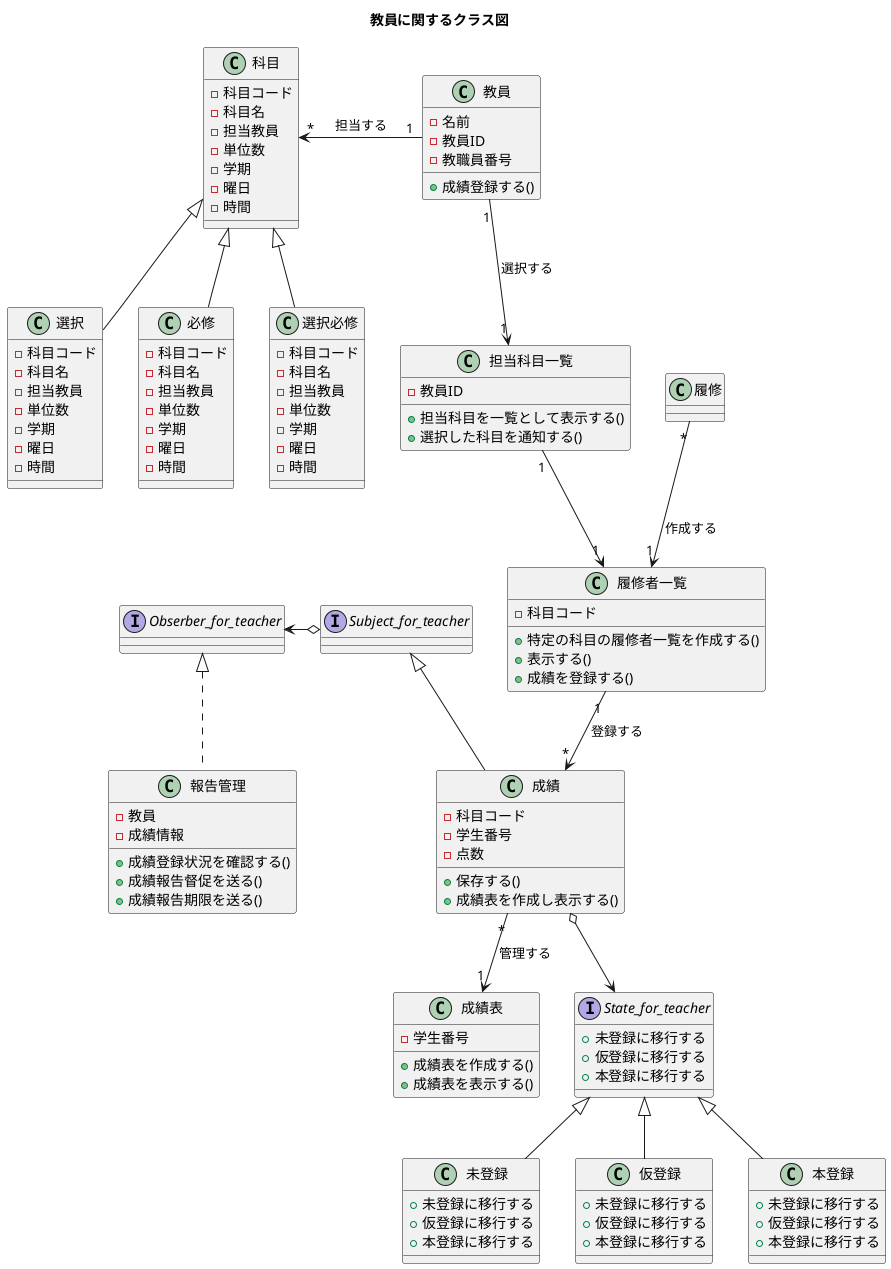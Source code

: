 @startuml 8-4
title 教員に関するクラス図
'教員に関連するクラス'

class 教員{
    - 名前
    - 教員ID
    - 教職員番号
    + 成績登録する()
}

class 科目{
    - 科目コード
    - 科目名
    - 担当教員
    - 単位数
    - 学期
    - 曜日
    - 時間
}

class 必修{
    - 科目コード
    - 科目名
    - 担当教員
    - 単位数
    - 学期
    - 曜日
    - 時間
}

class 選択必修{
    - 科目コード
    - 科目名
    - 担当教員
    - 単位数
    - 学期
    - 曜日
    - 時間  
}

class 選択{
    - 科目コード
    - 科目名
    - 担当教員
    - 単位数
    - 学期
    - 曜日
    - 時間
}

class 担当科目一覧{
    - 教員ID
    + 担当科目を一覧として表示する()
    + 選択した科目を通知する()
}

class 成績 {
    - 科目コード
    - 学生番号
    - 点数
    + 保存する()
    + 成績表を作成し表示する()
}

class 成績表 {
    - 学生番号
    + 成績表を作成する()
    + 成績表を表示する()
}

class 報告管理 {
    - 教員
    - 成績情報
    + 成績登録状況を確認する()
    + 成績報告督促を送る()
    + 成績報告期限を送る()
}

class 履修者一覧 {
    - 科目コード
    + 特定の科目の履修者一覧を作成する()
    + 表示する()
    + 成績を登録する()
}

class 未登録{
    + 未登録に移行する
    + 仮登録に移行する
    + 本登録に移行する
}

class 仮登録{
    + 未登録に移行する
    + 仮登録に移行する
    + 本登録に移行する
}

class 本登録{
    + 未登録に移行する
    + 仮登録に移行する
    + 本登録に移行する
}

interface Obserber_for_teacher{

}

interface Subject_for_teacher{

}

interface State_for_teacher {
    + 未登録に移行する
    + 仮登録に移行する
    + 本登録に移行する
}

教員 "1"-->"1" 担当科目一覧 : 選択する
教員 "1"-left->"*" 科目 : 担当する
担当科目一覧 "1"-->"1" 履修者一覧 
履修 "*"-->"1" 履修者一覧 : 作成する
履修者一覧 "1"-->"*" 成績 : 登録する
成績 "*"-->"1" 成績表 : 管理する

科目 <|-- 必修
科目 <|-- 選択必修
科目 <|-- 選択

Obserber_for_teacher <-right-o Subject_for_teacher
Obserber_for_teacher <|.. 報告管理
Subject_for_teacher <|-- 成績

成績 o--> State_for_teacher
State_for_teacher <|-- 未登録
State_for_teacher <|-- 仮登録
State_for_teacher <|-- 本登録

@enduml
